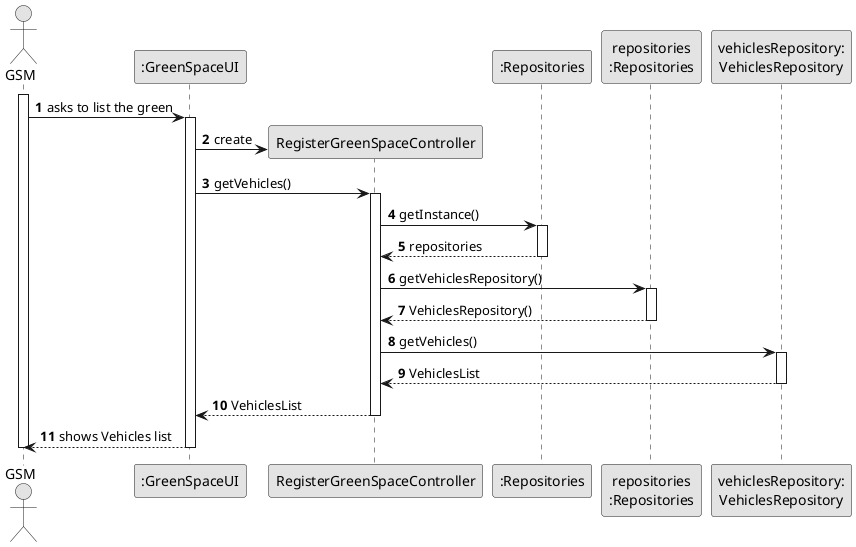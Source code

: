 @startuml
skinparam monochrome true
skinparam packageStyle rectangle
skinparam shadowing false

autonumber

'hide footbox
actor "GSM" as ADM
participant ":GreenSpaceUI" as UI
participant "RegisterGreenSpaceController" as CTRL
participant ":Repositories" as RepositorySingleton
participant "repositories\n:Repositories" as PLAT
participant "vehiclesRepository:\nVehiclesRepository" as TaskCategoryRepository


activate ADM

        ADM -> UI : asks to list the green

        activate UI

'            UI --> ADM : requests data (reference, description,  informal \n description, technical description, duration, cost)
            'create CTRL
            UI -> CTRL** : create

            UI -> CTRL : getVehicles()
            activate CTRL

                CTRL -> RepositorySingleton : getInstance()
                activate RepositorySingleton

                    RepositorySingleton --> CTRL: repositories
                deactivate RepositorySingleton

                CTRL -> PLAT : getVehiclesRepository()
                activate PLAT

                    PLAT --> CTRL: VehiclesRepository()
                deactivate PLAT

                CTRL -> TaskCategoryRepository : getVehicles()
                activate TaskCategoryRepository

                    TaskCategoryRepository --> CTRL : VehiclesList
                deactivate TaskCategoryRepository

                CTRL --> UI : VehiclesList
            deactivate CTRL

            UI --> ADM : shows Vehicles list
        deactivate UI


deactivate ADM

@enduml